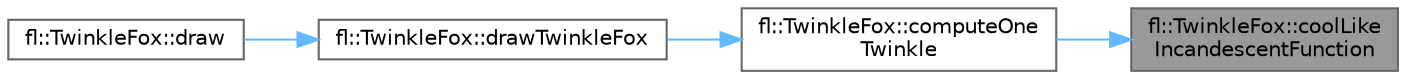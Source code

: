 digraph "fl::TwinkleFox::coolLikeIncandescentFunction"
{
 // INTERACTIVE_SVG=YES
 // LATEX_PDF_SIZE
  bgcolor="transparent";
  edge [fontname=Helvetica,fontsize=10,labelfontname=Helvetica,labelfontsize=10];
  node [fontname=Helvetica,fontsize=10,shape=box,height=0.2,width=0.4];
  rankdir="RL";
  Node1 [id="Node000001",label="fl::TwinkleFox::coolLike\lIncandescentFunction",height=0.2,width=0.4,color="gray40", fillcolor="grey60", style="filled", fontcolor="black",tooltip=" "];
  Node1 -> Node2 [id="edge1_Node000001_Node000002",dir="back",color="steelblue1",style="solid",tooltip=" "];
  Node2 [id="Node000002",label="fl::TwinkleFox::computeOne\lTwinkle",height=0.2,width=0.4,color="grey40", fillcolor="white", style="filled",URL="$de/db5/classfl_1_1_twinkle_fox_a7b4a385bedd751f63937469cc850ee1a.html#a7b4a385bedd751f63937469cc850ee1a",tooltip=" "];
  Node2 -> Node3 [id="edge2_Node000002_Node000003",dir="back",color="steelblue1",style="solid",tooltip=" "];
  Node3 [id="Node000003",label="fl::TwinkleFox::drawTwinkleFox",height=0.2,width=0.4,color="grey40", fillcolor="white", style="filled",URL="$de/db5/classfl_1_1_twinkle_fox_a67375829d0da55e17d3f74ac9817914d.html#a67375829d0da55e17d3f74ac9817914d",tooltip=" "];
  Node3 -> Node4 [id="edge3_Node000003_Node000004",dir="back",color="steelblue1",style="solid",tooltip=" "];
  Node4 [id="Node000004",label="fl::TwinkleFox::draw",height=0.2,width=0.4,color="grey40", fillcolor="white", style="filled",URL="$de/db5/classfl_1_1_twinkle_fox_ab5d3d43b11bed65afbd407071ee85eb8.html#ab5d3d43b11bed65afbd407071ee85eb8",tooltip=" "];
}
